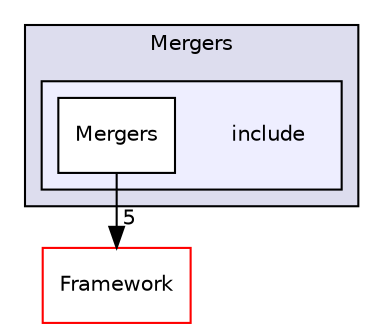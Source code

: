 digraph "/home/travis/build/AliceO2Group/AliceO2/Utilities/Mergers/include" {
  bgcolor=transparent;
  compound=true
  node [ fontsize="10", fontname="Helvetica"];
  edge [ labelfontsize="10", labelfontname="Helvetica"];
  subgraph clusterdir_6b130aa431c809d0d74568b67af7c9fa {
    graph [ bgcolor="#ddddee", pencolor="black", label="Mergers" fontname="Helvetica", fontsize="10", URL="dir_6b130aa431c809d0d74568b67af7c9fa.html"]
  subgraph clusterdir_54d051ade5e6bd04623ba91b90a1a5a2 {
    graph [ bgcolor="#eeeeff", pencolor="black", label="" URL="dir_54d051ade5e6bd04623ba91b90a1a5a2.html"];
    dir_54d051ade5e6bd04623ba91b90a1a5a2 [shape=plaintext label="include"];
    dir_dffff0f3e19f641b68b1871ae245d3aa [shape=box label="Mergers" color="black" fillcolor="white" style="filled" URL="dir_dffff0f3e19f641b68b1871ae245d3aa.html"];
  }
  }
  dir_bcbb2cf9a3d3d83e5515c82071a07177 [shape=box label="Framework" color="red" URL="dir_bcbb2cf9a3d3d83e5515c82071a07177.html"];
  dir_dffff0f3e19f641b68b1871ae245d3aa->dir_bcbb2cf9a3d3d83e5515c82071a07177 [headlabel="5", labeldistance=1.5 headhref="dir_000804_000063.html"];
}
